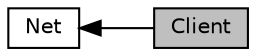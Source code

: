digraph "Client"
{
  bgcolor="transparent";
  edge [fontname="Helvetica",fontsize="10",labelfontname="Helvetica",labelfontsize="10"];
  node [fontname="Helvetica",fontsize="10",shape=box];
  rankdir=LR;
  Node1 [label="Client",height=0.2,width=0.4,color="black", fillcolor="grey75", style="filled", fontcolor="black",tooltip="Client parts."];
  Node2 [label="Net",height=0.2,width=0.4,color="black",URL="$group__net.html",tooltip="Network module, including event loop in reactor mode and tcp server/client, etc."];
  Node2->Node1 [shape=plaintext, dir="back", style="solid"];
}
